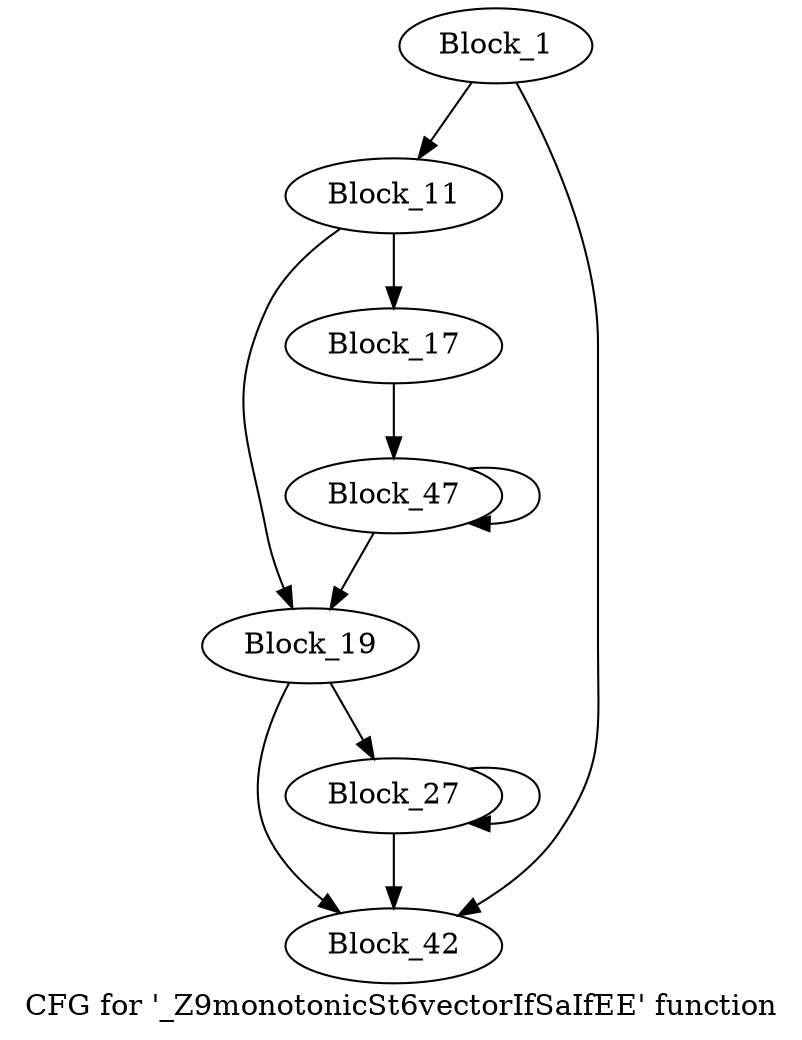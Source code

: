 digraph "CFG for '_Z9monotonicSt6vectorIfSaIfEE' function" {
	label="CFG for '_Z9monotonicSt6vectorIfSaIfEE' function";

	block_1 [label="Block_1"];
	block_1:s0 -> block_11;
	block_1:s1 -> block_42;
	block_11 [label="Block_11"];
	block_11:s0 -> block_19;
	block_11:s1 -> block_17;
	block_17 [label="Block_17"];
	block_17 -> block_47;
	block_19 [label="Block_19"];
	block_19:s0 -> block_42;
	block_19:s1 -> block_27;
	block_27 [label="Block_27"];
	block_27:s0 -> block_42;
	block_27:s1 -> block_27;
	block_42 [label="Block_42"];
	block_47 [label="Block_47"];
	block_47:s0 -> block_19;
	block_47:s1 -> block_47;
}
